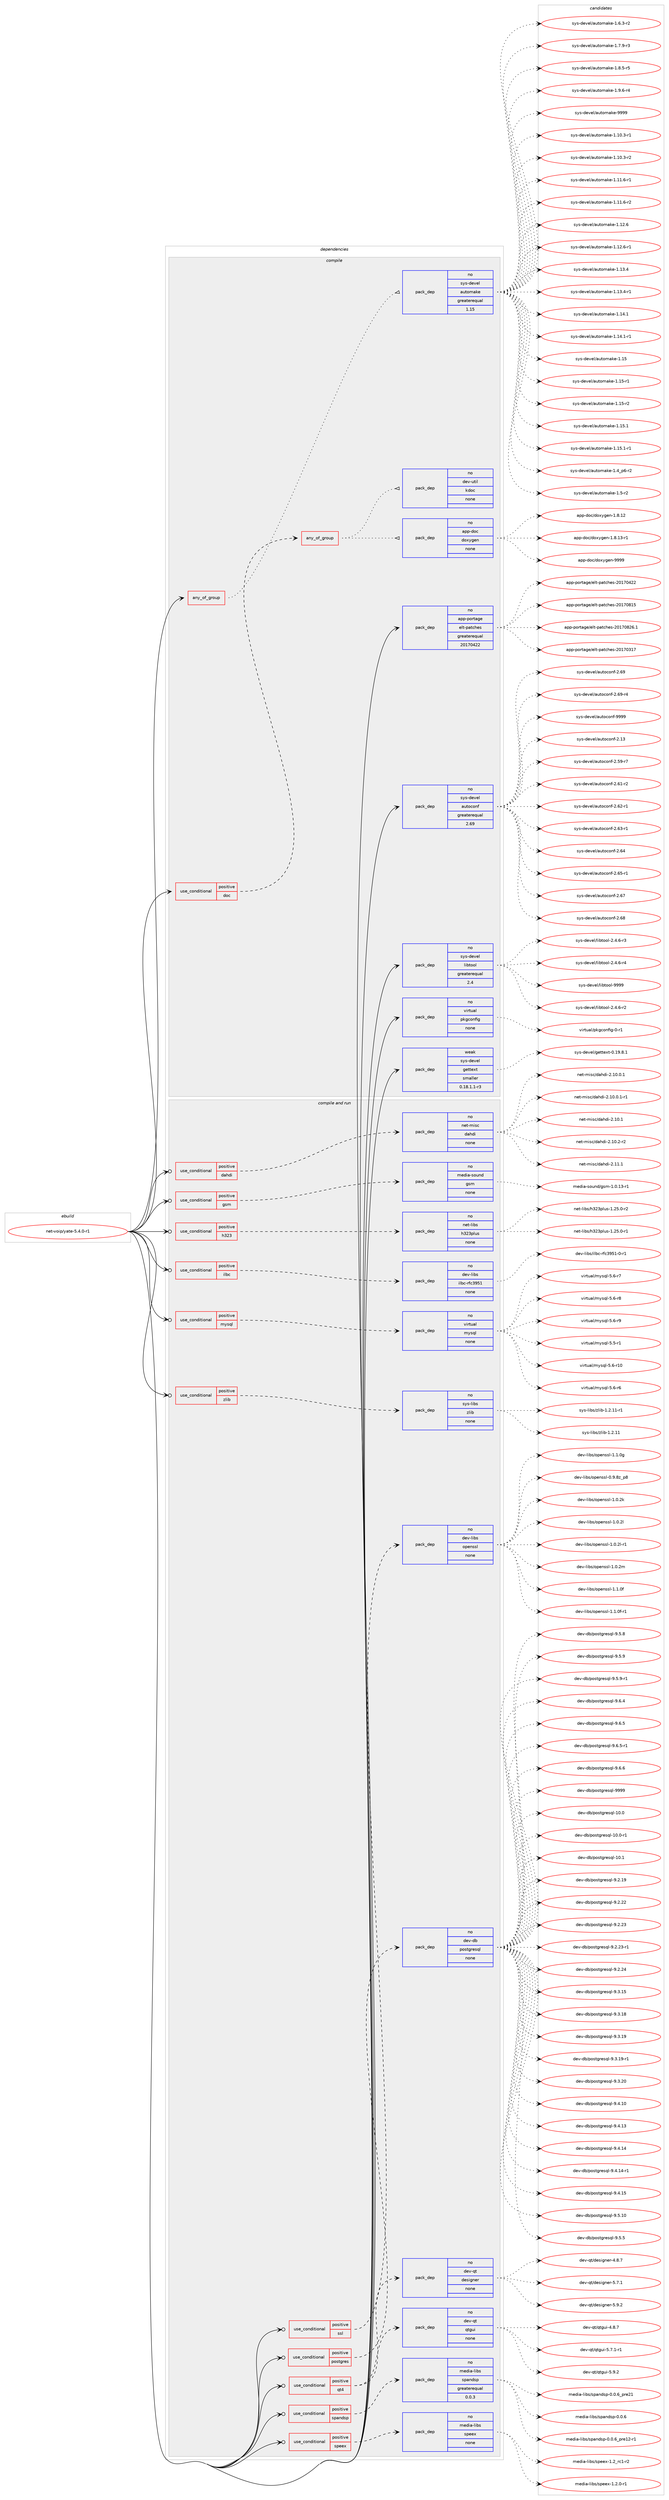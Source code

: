 digraph prolog {

# *************
# Graph options
# *************

newrank=true;
concentrate=true;
compound=true;
graph [rankdir=LR,fontname=Helvetica,fontsize=10,ranksep=1.5];#, ranksep=2.5, nodesep=0.2];
edge  [arrowhead=vee];
node  [fontname=Helvetica,fontsize=10];

# **********
# The ebuild
# **********

subgraph cluster_leftcol {
color=gray;
rank=same;
label=<<i>ebuild</i>>;
id [label="net-voip/yate-5.4.0-r1", color=red, width=4, href="../net-voip/yate-5.4.0-r1.svg"];
}

# ****************
# The dependencies
# ****************

subgraph cluster_midcol {
color=gray;
label=<<i>dependencies</i>>;
subgraph cluster_compile {
fillcolor="#eeeeee";
style=filled;
label=<<i>compile</i>>;
subgraph any7337 {
dependency437285 [label=<<TABLE BORDER="0" CELLBORDER="1" CELLSPACING="0" CELLPADDING="4"><TR><TD CELLPADDING="10">any_of_group</TD></TR></TABLE>>, shape=none, color=red];subgraph pack321728 {
dependency437286 [label=<<TABLE BORDER="0" CELLBORDER="1" CELLSPACING="0" CELLPADDING="4" WIDTH="220"><TR><TD ROWSPAN="6" CELLPADDING="30">pack_dep</TD></TR><TR><TD WIDTH="110">no</TD></TR><TR><TD>sys-devel</TD></TR><TR><TD>automake</TD></TR><TR><TD>greaterequal</TD></TR><TR><TD>1.15</TD></TR></TABLE>>, shape=none, color=blue];
}
dependency437285:e -> dependency437286:w [weight=20,style="dotted",arrowhead="oinv"];
}
id:e -> dependency437285:w [weight=20,style="solid",arrowhead="vee"];
subgraph cond107983 {
dependency437287 [label=<<TABLE BORDER="0" CELLBORDER="1" CELLSPACING="0" CELLPADDING="4"><TR><TD ROWSPAN="3" CELLPADDING="10">use_conditional</TD></TR><TR><TD>positive</TD></TR><TR><TD>doc</TD></TR></TABLE>>, shape=none, color=red];
subgraph any7338 {
dependency437288 [label=<<TABLE BORDER="0" CELLBORDER="1" CELLSPACING="0" CELLPADDING="4"><TR><TD CELLPADDING="10">any_of_group</TD></TR></TABLE>>, shape=none, color=red];subgraph pack321729 {
dependency437289 [label=<<TABLE BORDER="0" CELLBORDER="1" CELLSPACING="0" CELLPADDING="4" WIDTH="220"><TR><TD ROWSPAN="6" CELLPADDING="30">pack_dep</TD></TR><TR><TD WIDTH="110">no</TD></TR><TR><TD>app-doc</TD></TR><TR><TD>doxygen</TD></TR><TR><TD>none</TD></TR><TR><TD></TD></TR></TABLE>>, shape=none, color=blue];
}
dependency437288:e -> dependency437289:w [weight=20,style="dotted",arrowhead="oinv"];
subgraph pack321730 {
dependency437290 [label=<<TABLE BORDER="0" CELLBORDER="1" CELLSPACING="0" CELLPADDING="4" WIDTH="220"><TR><TD ROWSPAN="6" CELLPADDING="30">pack_dep</TD></TR><TR><TD WIDTH="110">no</TD></TR><TR><TD>dev-util</TD></TR><TR><TD>kdoc</TD></TR><TR><TD>none</TD></TR><TR><TD></TD></TR></TABLE>>, shape=none, color=blue];
}
dependency437288:e -> dependency437290:w [weight=20,style="dotted",arrowhead="oinv"];
}
dependency437287:e -> dependency437288:w [weight=20,style="dashed",arrowhead="vee"];
}
id:e -> dependency437287:w [weight=20,style="solid",arrowhead="vee"];
subgraph pack321731 {
dependency437291 [label=<<TABLE BORDER="0" CELLBORDER="1" CELLSPACING="0" CELLPADDING="4" WIDTH="220"><TR><TD ROWSPAN="6" CELLPADDING="30">pack_dep</TD></TR><TR><TD WIDTH="110">no</TD></TR><TR><TD>app-portage</TD></TR><TR><TD>elt-patches</TD></TR><TR><TD>greaterequal</TD></TR><TR><TD>20170422</TD></TR></TABLE>>, shape=none, color=blue];
}
id:e -> dependency437291:w [weight=20,style="solid",arrowhead="vee"];
subgraph pack321732 {
dependency437292 [label=<<TABLE BORDER="0" CELLBORDER="1" CELLSPACING="0" CELLPADDING="4" WIDTH="220"><TR><TD ROWSPAN="6" CELLPADDING="30">pack_dep</TD></TR><TR><TD WIDTH="110">no</TD></TR><TR><TD>sys-devel</TD></TR><TR><TD>autoconf</TD></TR><TR><TD>greaterequal</TD></TR><TR><TD>2.69</TD></TR></TABLE>>, shape=none, color=blue];
}
id:e -> dependency437292:w [weight=20,style="solid",arrowhead="vee"];
subgraph pack321733 {
dependency437293 [label=<<TABLE BORDER="0" CELLBORDER="1" CELLSPACING="0" CELLPADDING="4" WIDTH="220"><TR><TD ROWSPAN="6" CELLPADDING="30">pack_dep</TD></TR><TR><TD WIDTH="110">no</TD></TR><TR><TD>sys-devel</TD></TR><TR><TD>libtool</TD></TR><TR><TD>greaterequal</TD></TR><TR><TD>2.4</TD></TR></TABLE>>, shape=none, color=blue];
}
id:e -> dependency437293:w [weight=20,style="solid",arrowhead="vee"];
subgraph pack321734 {
dependency437294 [label=<<TABLE BORDER="0" CELLBORDER="1" CELLSPACING="0" CELLPADDING="4" WIDTH="220"><TR><TD ROWSPAN="6" CELLPADDING="30">pack_dep</TD></TR><TR><TD WIDTH="110">no</TD></TR><TR><TD>virtual</TD></TR><TR><TD>pkgconfig</TD></TR><TR><TD>none</TD></TR><TR><TD></TD></TR></TABLE>>, shape=none, color=blue];
}
id:e -> dependency437294:w [weight=20,style="solid",arrowhead="vee"];
subgraph pack321735 {
dependency437295 [label=<<TABLE BORDER="0" CELLBORDER="1" CELLSPACING="0" CELLPADDING="4" WIDTH="220"><TR><TD ROWSPAN="6" CELLPADDING="30">pack_dep</TD></TR><TR><TD WIDTH="110">weak</TD></TR><TR><TD>sys-devel</TD></TR><TR><TD>gettext</TD></TR><TR><TD>smaller</TD></TR><TR><TD>0.18.1.1-r3</TD></TR></TABLE>>, shape=none, color=blue];
}
id:e -> dependency437295:w [weight=20,style="solid",arrowhead="vee"];
}
subgraph cluster_compileandrun {
fillcolor="#eeeeee";
style=filled;
label=<<i>compile and run</i>>;
subgraph cond107984 {
dependency437296 [label=<<TABLE BORDER="0" CELLBORDER="1" CELLSPACING="0" CELLPADDING="4"><TR><TD ROWSPAN="3" CELLPADDING="10">use_conditional</TD></TR><TR><TD>positive</TD></TR><TR><TD>dahdi</TD></TR></TABLE>>, shape=none, color=red];
subgraph pack321736 {
dependency437297 [label=<<TABLE BORDER="0" CELLBORDER="1" CELLSPACING="0" CELLPADDING="4" WIDTH="220"><TR><TD ROWSPAN="6" CELLPADDING="30">pack_dep</TD></TR><TR><TD WIDTH="110">no</TD></TR><TR><TD>net-misc</TD></TR><TR><TD>dahdi</TD></TR><TR><TD>none</TD></TR><TR><TD></TD></TR></TABLE>>, shape=none, color=blue];
}
dependency437296:e -> dependency437297:w [weight=20,style="dashed",arrowhead="vee"];
}
id:e -> dependency437296:w [weight=20,style="solid",arrowhead="odotvee"];
subgraph cond107985 {
dependency437298 [label=<<TABLE BORDER="0" CELLBORDER="1" CELLSPACING="0" CELLPADDING="4"><TR><TD ROWSPAN="3" CELLPADDING="10">use_conditional</TD></TR><TR><TD>positive</TD></TR><TR><TD>gsm</TD></TR></TABLE>>, shape=none, color=red];
subgraph pack321737 {
dependency437299 [label=<<TABLE BORDER="0" CELLBORDER="1" CELLSPACING="0" CELLPADDING="4" WIDTH="220"><TR><TD ROWSPAN="6" CELLPADDING="30">pack_dep</TD></TR><TR><TD WIDTH="110">no</TD></TR><TR><TD>media-sound</TD></TR><TR><TD>gsm</TD></TR><TR><TD>none</TD></TR><TR><TD></TD></TR></TABLE>>, shape=none, color=blue];
}
dependency437298:e -> dependency437299:w [weight=20,style="dashed",arrowhead="vee"];
}
id:e -> dependency437298:w [weight=20,style="solid",arrowhead="odotvee"];
subgraph cond107986 {
dependency437300 [label=<<TABLE BORDER="0" CELLBORDER="1" CELLSPACING="0" CELLPADDING="4"><TR><TD ROWSPAN="3" CELLPADDING="10">use_conditional</TD></TR><TR><TD>positive</TD></TR><TR><TD>h323</TD></TR></TABLE>>, shape=none, color=red];
subgraph pack321738 {
dependency437301 [label=<<TABLE BORDER="0" CELLBORDER="1" CELLSPACING="0" CELLPADDING="4" WIDTH="220"><TR><TD ROWSPAN="6" CELLPADDING="30">pack_dep</TD></TR><TR><TD WIDTH="110">no</TD></TR><TR><TD>net-libs</TD></TR><TR><TD>h323plus</TD></TR><TR><TD>none</TD></TR><TR><TD></TD></TR></TABLE>>, shape=none, color=blue];
}
dependency437300:e -> dependency437301:w [weight=20,style="dashed",arrowhead="vee"];
}
id:e -> dependency437300:w [weight=20,style="solid",arrowhead="odotvee"];
subgraph cond107987 {
dependency437302 [label=<<TABLE BORDER="0" CELLBORDER="1" CELLSPACING="0" CELLPADDING="4"><TR><TD ROWSPAN="3" CELLPADDING="10">use_conditional</TD></TR><TR><TD>positive</TD></TR><TR><TD>ilbc</TD></TR></TABLE>>, shape=none, color=red];
subgraph pack321739 {
dependency437303 [label=<<TABLE BORDER="0" CELLBORDER="1" CELLSPACING="0" CELLPADDING="4" WIDTH="220"><TR><TD ROWSPAN="6" CELLPADDING="30">pack_dep</TD></TR><TR><TD WIDTH="110">no</TD></TR><TR><TD>dev-libs</TD></TR><TR><TD>ilbc-rfc3951</TD></TR><TR><TD>none</TD></TR><TR><TD></TD></TR></TABLE>>, shape=none, color=blue];
}
dependency437302:e -> dependency437303:w [weight=20,style="dashed",arrowhead="vee"];
}
id:e -> dependency437302:w [weight=20,style="solid",arrowhead="odotvee"];
subgraph cond107988 {
dependency437304 [label=<<TABLE BORDER="0" CELLBORDER="1" CELLSPACING="0" CELLPADDING="4"><TR><TD ROWSPAN="3" CELLPADDING="10">use_conditional</TD></TR><TR><TD>positive</TD></TR><TR><TD>mysql</TD></TR></TABLE>>, shape=none, color=red];
subgraph pack321740 {
dependency437305 [label=<<TABLE BORDER="0" CELLBORDER="1" CELLSPACING="0" CELLPADDING="4" WIDTH="220"><TR><TD ROWSPAN="6" CELLPADDING="30">pack_dep</TD></TR><TR><TD WIDTH="110">no</TD></TR><TR><TD>virtual</TD></TR><TR><TD>mysql</TD></TR><TR><TD>none</TD></TR><TR><TD></TD></TR></TABLE>>, shape=none, color=blue];
}
dependency437304:e -> dependency437305:w [weight=20,style="dashed",arrowhead="vee"];
}
id:e -> dependency437304:w [weight=20,style="solid",arrowhead="odotvee"];
subgraph cond107989 {
dependency437306 [label=<<TABLE BORDER="0" CELLBORDER="1" CELLSPACING="0" CELLPADDING="4"><TR><TD ROWSPAN="3" CELLPADDING="10">use_conditional</TD></TR><TR><TD>positive</TD></TR><TR><TD>postgres</TD></TR></TABLE>>, shape=none, color=red];
subgraph pack321741 {
dependency437307 [label=<<TABLE BORDER="0" CELLBORDER="1" CELLSPACING="0" CELLPADDING="4" WIDTH="220"><TR><TD ROWSPAN="6" CELLPADDING="30">pack_dep</TD></TR><TR><TD WIDTH="110">no</TD></TR><TR><TD>dev-db</TD></TR><TR><TD>postgresql</TD></TR><TR><TD>none</TD></TR><TR><TD></TD></TR></TABLE>>, shape=none, color=blue];
}
dependency437306:e -> dependency437307:w [weight=20,style="dashed",arrowhead="vee"];
}
id:e -> dependency437306:w [weight=20,style="solid",arrowhead="odotvee"];
subgraph cond107990 {
dependency437308 [label=<<TABLE BORDER="0" CELLBORDER="1" CELLSPACING="0" CELLPADDING="4"><TR><TD ROWSPAN="3" CELLPADDING="10">use_conditional</TD></TR><TR><TD>positive</TD></TR><TR><TD>qt4</TD></TR></TABLE>>, shape=none, color=red];
subgraph pack321742 {
dependency437309 [label=<<TABLE BORDER="0" CELLBORDER="1" CELLSPACING="0" CELLPADDING="4" WIDTH="220"><TR><TD ROWSPAN="6" CELLPADDING="30">pack_dep</TD></TR><TR><TD WIDTH="110">no</TD></TR><TR><TD>dev-qt</TD></TR><TR><TD>qtgui</TD></TR><TR><TD>none</TD></TR><TR><TD></TD></TR></TABLE>>, shape=none, color=blue];
}
dependency437308:e -> dependency437309:w [weight=20,style="dashed",arrowhead="vee"];
subgraph pack321743 {
dependency437310 [label=<<TABLE BORDER="0" CELLBORDER="1" CELLSPACING="0" CELLPADDING="4" WIDTH="220"><TR><TD ROWSPAN="6" CELLPADDING="30">pack_dep</TD></TR><TR><TD WIDTH="110">no</TD></TR><TR><TD>dev-qt</TD></TR><TR><TD>designer</TD></TR><TR><TD>none</TD></TR><TR><TD></TD></TR></TABLE>>, shape=none, color=blue];
}
dependency437308:e -> dependency437310:w [weight=20,style="dashed",arrowhead="vee"];
}
id:e -> dependency437308:w [weight=20,style="solid",arrowhead="odotvee"];
subgraph cond107991 {
dependency437311 [label=<<TABLE BORDER="0" CELLBORDER="1" CELLSPACING="0" CELLPADDING="4"><TR><TD ROWSPAN="3" CELLPADDING="10">use_conditional</TD></TR><TR><TD>positive</TD></TR><TR><TD>spandsp</TD></TR></TABLE>>, shape=none, color=red];
subgraph pack321744 {
dependency437312 [label=<<TABLE BORDER="0" CELLBORDER="1" CELLSPACING="0" CELLPADDING="4" WIDTH="220"><TR><TD ROWSPAN="6" CELLPADDING="30">pack_dep</TD></TR><TR><TD WIDTH="110">no</TD></TR><TR><TD>media-libs</TD></TR><TR><TD>spandsp</TD></TR><TR><TD>greaterequal</TD></TR><TR><TD>0.0.3</TD></TR></TABLE>>, shape=none, color=blue];
}
dependency437311:e -> dependency437312:w [weight=20,style="dashed",arrowhead="vee"];
}
id:e -> dependency437311:w [weight=20,style="solid",arrowhead="odotvee"];
subgraph cond107992 {
dependency437313 [label=<<TABLE BORDER="0" CELLBORDER="1" CELLSPACING="0" CELLPADDING="4"><TR><TD ROWSPAN="3" CELLPADDING="10">use_conditional</TD></TR><TR><TD>positive</TD></TR><TR><TD>speex</TD></TR></TABLE>>, shape=none, color=red];
subgraph pack321745 {
dependency437314 [label=<<TABLE BORDER="0" CELLBORDER="1" CELLSPACING="0" CELLPADDING="4" WIDTH="220"><TR><TD ROWSPAN="6" CELLPADDING="30">pack_dep</TD></TR><TR><TD WIDTH="110">no</TD></TR><TR><TD>media-libs</TD></TR><TR><TD>speex</TD></TR><TR><TD>none</TD></TR><TR><TD></TD></TR></TABLE>>, shape=none, color=blue];
}
dependency437313:e -> dependency437314:w [weight=20,style="dashed",arrowhead="vee"];
}
id:e -> dependency437313:w [weight=20,style="solid",arrowhead="odotvee"];
subgraph cond107993 {
dependency437315 [label=<<TABLE BORDER="0" CELLBORDER="1" CELLSPACING="0" CELLPADDING="4"><TR><TD ROWSPAN="3" CELLPADDING="10">use_conditional</TD></TR><TR><TD>positive</TD></TR><TR><TD>ssl</TD></TR></TABLE>>, shape=none, color=red];
subgraph pack321746 {
dependency437316 [label=<<TABLE BORDER="0" CELLBORDER="1" CELLSPACING="0" CELLPADDING="4" WIDTH="220"><TR><TD ROWSPAN="6" CELLPADDING="30">pack_dep</TD></TR><TR><TD WIDTH="110">no</TD></TR><TR><TD>dev-libs</TD></TR><TR><TD>openssl</TD></TR><TR><TD>none</TD></TR><TR><TD></TD></TR></TABLE>>, shape=none, color=blue];
}
dependency437315:e -> dependency437316:w [weight=20,style="dashed",arrowhead="vee"];
}
id:e -> dependency437315:w [weight=20,style="solid",arrowhead="odotvee"];
subgraph cond107994 {
dependency437317 [label=<<TABLE BORDER="0" CELLBORDER="1" CELLSPACING="0" CELLPADDING="4"><TR><TD ROWSPAN="3" CELLPADDING="10">use_conditional</TD></TR><TR><TD>positive</TD></TR><TR><TD>zlib</TD></TR></TABLE>>, shape=none, color=red];
subgraph pack321747 {
dependency437318 [label=<<TABLE BORDER="0" CELLBORDER="1" CELLSPACING="0" CELLPADDING="4" WIDTH="220"><TR><TD ROWSPAN="6" CELLPADDING="30">pack_dep</TD></TR><TR><TD WIDTH="110">no</TD></TR><TR><TD>sys-libs</TD></TR><TR><TD>zlib</TD></TR><TR><TD>none</TD></TR><TR><TD></TD></TR></TABLE>>, shape=none, color=blue];
}
dependency437317:e -> dependency437318:w [weight=20,style="dashed",arrowhead="vee"];
}
id:e -> dependency437317:w [weight=20,style="solid",arrowhead="odotvee"];
}
subgraph cluster_run {
fillcolor="#eeeeee";
style=filled;
label=<<i>run</i>>;
}
}

# **************
# The candidates
# **************

subgraph cluster_choices {
rank=same;
color=gray;
label=<<i>candidates</i>>;

subgraph choice321728 {
color=black;
nodesep=1;
choice11512111545100101118101108479711711611110997107101454946494846514511449 [label="sys-devel/automake-1.10.3-r1", color=red, width=4,href="../sys-devel/automake-1.10.3-r1.svg"];
choice11512111545100101118101108479711711611110997107101454946494846514511450 [label="sys-devel/automake-1.10.3-r2", color=red, width=4,href="../sys-devel/automake-1.10.3-r2.svg"];
choice11512111545100101118101108479711711611110997107101454946494946544511449 [label="sys-devel/automake-1.11.6-r1", color=red, width=4,href="../sys-devel/automake-1.11.6-r1.svg"];
choice11512111545100101118101108479711711611110997107101454946494946544511450 [label="sys-devel/automake-1.11.6-r2", color=red, width=4,href="../sys-devel/automake-1.11.6-r2.svg"];
choice1151211154510010111810110847971171161111099710710145494649504654 [label="sys-devel/automake-1.12.6", color=red, width=4,href="../sys-devel/automake-1.12.6.svg"];
choice11512111545100101118101108479711711611110997107101454946495046544511449 [label="sys-devel/automake-1.12.6-r1", color=red, width=4,href="../sys-devel/automake-1.12.6-r1.svg"];
choice1151211154510010111810110847971171161111099710710145494649514652 [label="sys-devel/automake-1.13.4", color=red, width=4,href="../sys-devel/automake-1.13.4.svg"];
choice11512111545100101118101108479711711611110997107101454946495146524511449 [label="sys-devel/automake-1.13.4-r1", color=red, width=4,href="../sys-devel/automake-1.13.4-r1.svg"];
choice1151211154510010111810110847971171161111099710710145494649524649 [label="sys-devel/automake-1.14.1", color=red, width=4,href="../sys-devel/automake-1.14.1.svg"];
choice11512111545100101118101108479711711611110997107101454946495246494511449 [label="sys-devel/automake-1.14.1-r1", color=red, width=4,href="../sys-devel/automake-1.14.1-r1.svg"];
choice115121115451001011181011084797117116111109971071014549464953 [label="sys-devel/automake-1.15", color=red, width=4,href="../sys-devel/automake-1.15.svg"];
choice1151211154510010111810110847971171161111099710710145494649534511449 [label="sys-devel/automake-1.15-r1", color=red, width=4,href="../sys-devel/automake-1.15-r1.svg"];
choice1151211154510010111810110847971171161111099710710145494649534511450 [label="sys-devel/automake-1.15-r2", color=red, width=4,href="../sys-devel/automake-1.15-r2.svg"];
choice1151211154510010111810110847971171161111099710710145494649534649 [label="sys-devel/automake-1.15.1", color=red, width=4,href="../sys-devel/automake-1.15.1.svg"];
choice11512111545100101118101108479711711611110997107101454946495346494511449 [label="sys-devel/automake-1.15.1-r1", color=red, width=4,href="../sys-devel/automake-1.15.1-r1.svg"];
choice115121115451001011181011084797117116111109971071014549465295112544511450 [label="sys-devel/automake-1.4_p6-r2", color=red, width=4,href="../sys-devel/automake-1.4_p6-r2.svg"];
choice11512111545100101118101108479711711611110997107101454946534511450 [label="sys-devel/automake-1.5-r2", color=red, width=4,href="../sys-devel/automake-1.5-r2.svg"];
choice115121115451001011181011084797117116111109971071014549465446514511450 [label="sys-devel/automake-1.6.3-r2", color=red, width=4,href="../sys-devel/automake-1.6.3-r2.svg"];
choice115121115451001011181011084797117116111109971071014549465546574511451 [label="sys-devel/automake-1.7.9-r3", color=red, width=4,href="../sys-devel/automake-1.7.9-r3.svg"];
choice115121115451001011181011084797117116111109971071014549465646534511453 [label="sys-devel/automake-1.8.5-r5", color=red, width=4,href="../sys-devel/automake-1.8.5-r5.svg"];
choice115121115451001011181011084797117116111109971071014549465746544511452 [label="sys-devel/automake-1.9.6-r4", color=red, width=4,href="../sys-devel/automake-1.9.6-r4.svg"];
choice115121115451001011181011084797117116111109971071014557575757 [label="sys-devel/automake-9999", color=red, width=4,href="../sys-devel/automake-9999.svg"];
dependency437286:e -> choice11512111545100101118101108479711711611110997107101454946494846514511449:w [style=dotted,weight="100"];
dependency437286:e -> choice11512111545100101118101108479711711611110997107101454946494846514511450:w [style=dotted,weight="100"];
dependency437286:e -> choice11512111545100101118101108479711711611110997107101454946494946544511449:w [style=dotted,weight="100"];
dependency437286:e -> choice11512111545100101118101108479711711611110997107101454946494946544511450:w [style=dotted,weight="100"];
dependency437286:e -> choice1151211154510010111810110847971171161111099710710145494649504654:w [style=dotted,weight="100"];
dependency437286:e -> choice11512111545100101118101108479711711611110997107101454946495046544511449:w [style=dotted,weight="100"];
dependency437286:e -> choice1151211154510010111810110847971171161111099710710145494649514652:w [style=dotted,weight="100"];
dependency437286:e -> choice11512111545100101118101108479711711611110997107101454946495146524511449:w [style=dotted,weight="100"];
dependency437286:e -> choice1151211154510010111810110847971171161111099710710145494649524649:w [style=dotted,weight="100"];
dependency437286:e -> choice11512111545100101118101108479711711611110997107101454946495246494511449:w [style=dotted,weight="100"];
dependency437286:e -> choice115121115451001011181011084797117116111109971071014549464953:w [style=dotted,weight="100"];
dependency437286:e -> choice1151211154510010111810110847971171161111099710710145494649534511449:w [style=dotted,weight="100"];
dependency437286:e -> choice1151211154510010111810110847971171161111099710710145494649534511450:w [style=dotted,weight="100"];
dependency437286:e -> choice1151211154510010111810110847971171161111099710710145494649534649:w [style=dotted,weight="100"];
dependency437286:e -> choice11512111545100101118101108479711711611110997107101454946495346494511449:w [style=dotted,weight="100"];
dependency437286:e -> choice115121115451001011181011084797117116111109971071014549465295112544511450:w [style=dotted,weight="100"];
dependency437286:e -> choice11512111545100101118101108479711711611110997107101454946534511450:w [style=dotted,weight="100"];
dependency437286:e -> choice115121115451001011181011084797117116111109971071014549465446514511450:w [style=dotted,weight="100"];
dependency437286:e -> choice115121115451001011181011084797117116111109971071014549465546574511451:w [style=dotted,weight="100"];
dependency437286:e -> choice115121115451001011181011084797117116111109971071014549465646534511453:w [style=dotted,weight="100"];
dependency437286:e -> choice115121115451001011181011084797117116111109971071014549465746544511452:w [style=dotted,weight="100"];
dependency437286:e -> choice115121115451001011181011084797117116111109971071014557575757:w [style=dotted,weight="100"];
}
subgraph choice321729 {
color=black;
nodesep=1;
choice9711211245100111994710011112012110310111045494656464950 [label="app-doc/doxygen-1.8.12", color=red, width=4,href="../app-doc/doxygen-1.8.12.svg"];
choice97112112451001119947100111120121103101110454946564649514511449 [label="app-doc/doxygen-1.8.13-r1", color=red, width=4,href="../app-doc/doxygen-1.8.13-r1.svg"];
choice971121124510011199471001111201211031011104557575757 [label="app-doc/doxygen-9999", color=red, width=4,href="../app-doc/doxygen-9999.svg"];
dependency437289:e -> choice9711211245100111994710011112012110310111045494656464950:w [style=dotted,weight="100"];
dependency437289:e -> choice97112112451001119947100111120121103101110454946564649514511449:w [style=dotted,weight="100"];
dependency437289:e -> choice971121124510011199471001111201211031011104557575757:w [style=dotted,weight="100"];
}
subgraph choice321730 {
color=black;
nodesep=1;
}
subgraph choice321731 {
color=black;
nodesep=1;
choice97112112451121111141169710310147101108116451129711699104101115455048495548514955 [label="app-portage/elt-patches-20170317", color=red, width=4,href="../app-portage/elt-patches-20170317.svg"];
choice97112112451121111141169710310147101108116451129711699104101115455048495548525050 [label="app-portage/elt-patches-20170422", color=red, width=4,href="../app-portage/elt-patches-20170422.svg"];
choice97112112451121111141169710310147101108116451129711699104101115455048495548564953 [label="app-portage/elt-patches-20170815", color=red, width=4,href="../app-portage/elt-patches-20170815.svg"];
choice971121124511211111411697103101471011081164511297116991041011154550484955485650544649 [label="app-portage/elt-patches-20170826.1", color=red, width=4,href="../app-portage/elt-patches-20170826.1.svg"];
dependency437291:e -> choice97112112451121111141169710310147101108116451129711699104101115455048495548514955:w [style=dotted,weight="100"];
dependency437291:e -> choice97112112451121111141169710310147101108116451129711699104101115455048495548525050:w [style=dotted,weight="100"];
dependency437291:e -> choice97112112451121111141169710310147101108116451129711699104101115455048495548564953:w [style=dotted,weight="100"];
dependency437291:e -> choice971121124511211111411697103101471011081164511297116991041011154550484955485650544649:w [style=dotted,weight="100"];
}
subgraph choice321732 {
color=black;
nodesep=1;
choice115121115451001011181011084797117116111991111101024550464951 [label="sys-devel/autoconf-2.13", color=red, width=4,href="../sys-devel/autoconf-2.13.svg"];
choice1151211154510010111810110847971171161119911111010245504653574511455 [label="sys-devel/autoconf-2.59-r7", color=red, width=4,href="../sys-devel/autoconf-2.59-r7.svg"];
choice1151211154510010111810110847971171161119911111010245504654494511450 [label="sys-devel/autoconf-2.61-r2", color=red, width=4,href="../sys-devel/autoconf-2.61-r2.svg"];
choice1151211154510010111810110847971171161119911111010245504654504511449 [label="sys-devel/autoconf-2.62-r1", color=red, width=4,href="../sys-devel/autoconf-2.62-r1.svg"];
choice1151211154510010111810110847971171161119911111010245504654514511449 [label="sys-devel/autoconf-2.63-r1", color=red, width=4,href="../sys-devel/autoconf-2.63-r1.svg"];
choice115121115451001011181011084797117116111991111101024550465452 [label="sys-devel/autoconf-2.64", color=red, width=4,href="../sys-devel/autoconf-2.64.svg"];
choice1151211154510010111810110847971171161119911111010245504654534511449 [label="sys-devel/autoconf-2.65-r1", color=red, width=4,href="../sys-devel/autoconf-2.65-r1.svg"];
choice115121115451001011181011084797117116111991111101024550465455 [label="sys-devel/autoconf-2.67", color=red, width=4,href="../sys-devel/autoconf-2.67.svg"];
choice115121115451001011181011084797117116111991111101024550465456 [label="sys-devel/autoconf-2.68", color=red, width=4,href="../sys-devel/autoconf-2.68.svg"];
choice115121115451001011181011084797117116111991111101024550465457 [label="sys-devel/autoconf-2.69", color=red, width=4,href="../sys-devel/autoconf-2.69.svg"];
choice1151211154510010111810110847971171161119911111010245504654574511452 [label="sys-devel/autoconf-2.69-r4", color=red, width=4,href="../sys-devel/autoconf-2.69-r4.svg"];
choice115121115451001011181011084797117116111991111101024557575757 [label="sys-devel/autoconf-9999", color=red, width=4,href="../sys-devel/autoconf-9999.svg"];
dependency437292:e -> choice115121115451001011181011084797117116111991111101024550464951:w [style=dotted,weight="100"];
dependency437292:e -> choice1151211154510010111810110847971171161119911111010245504653574511455:w [style=dotted,weight="100"];
dependency437292:e -> choice1151211154510010111810110847971171161119911111010245504654494511450:w [style=dotted,weight="100"];
dependency437292:e -> choice1151211154510010111810110847971171161119911111010245504654504511449:w [style=dotted,weight="100"];
dependency437292:e -> choice1151211154510010111810110847971171161119911111010245504654514511449:w [style=dotted,weight="100"];
dependency437292:e -> choice115121115451001011181011084797117116111991111101024550465452:w [style=dotted,weight="100"];
dependency437292:e -> choice1151211154510010111810110847971171161119911111010245504654534511449:w [style=dotted,weight="100"];
dependency437292:e -> choice115121115451001011181011084797117116111991111101024550465455:w [style=dotted,weight="100"];
dependency437292:e -> choice115121115451001011181011084797117116111991111101024550465456:w [style=dotted,weight="100"];
dependency437292:e -> choice115121115451001011181011084797117116111991111101024550465457:w [style=dotted,weight="100"];
dependency437292:e -> choice1151211154510010111810110847971171161119911111010245504654574511452:w [style=dotted,weight="100"];
dependency437292:e -> choice115121115451001011181011084797117116111991111101024557575757:w [style=dotted,weight="100"];
}
subgraph choice321733 {
color=black;
nodesep=1;
choice1151211154510010111810110847108105981161111111084550465246544511450 [label="sys-devel/libtool-2.4.6-r2", color=red, width=4,href="../sys-devel/libtool-2.4.6-r2.svg"];
choice1151211154510010111810110847108105981161111111084550465246544511451 [label="sys-devel/libtool-2.4.6-r3", color=red, width=4,href="../sys-devel/libtool-2.4.6-r3.svg"];
choice1151211154510010111810110847108105981161111111084550465246544511452 [label="sys-devel/libtool-2.4.6-r4", color=red, width=4,href="../sys-devel/libtool-2.4.6-r4.svg"];
choice1151211154510010111810110847108105981161111111084557575757 [label="sys-devel/libtool-9999", color=red, width=4,href="../sys-devel/libtool-9999.svg"];
dependency437293:e -> choice1151211154510010111810110847108105981161111111084550465246544511450:w [style=dotted,weight="100"];
dependency437293:e -> choice1151211154510010111810110847108105981161111111084550465246544511451:w [style=dotted,weight="100"];
dependency437293:e -> choice1151211154510010111810110847108105981161111111084550465246544511452:w [style=dotted,weight="100"];
dependency437293:e -> choice1151211154510010111810110847108105981161111111084557575757:w [style=dotted,weight="100"];
}
subgraph choice321734 {
color=black;
nodesep=1;
choice11810511411611797108471121071039911111010210510345484511449 [label="virtual/pkgconfig-0-r1", color=red, width=4,href="../virtual/pkgconfig-0-r1.svg"];
dependency437294:e -> choice11810511411611797108471121071039911111010210510345484511449:w [style=dotted,weight="100"];
}
subgraph choice321735 {
color=black;
nodesep=1;
choice1151211154510010111810110847103101116116101120116454846495746564649 [label="sys-devel/gettext-0.19.8.1", color=red, width=4,href="../sys-devel/gettext-0.19.8.1.svg"];
dependency437295:e -> choice1151211154510010111810110847103101116116101120116454846495746564649:w [style=dotted,weight="100"];
}
subgraph choice321736 {
color=black;
nodesep=1;
choice11010111645109105115994710097104100105455046494846484649 [label="net-misc/dahdi-2.10.0.1", color=red, width=4,href="../net-misc/dahdi-2.10.0.1.svg"];
choice110101116451091051159947100971041001054550464948464846494511449 [label="net-misc/dahdi-2.10.0.1-r1", color=red, width=4,href="../net-misc/dahdi-2.10.0.1-r1.svg"];
choice1101011164510910511599471009710410010545504649484649 [label="net-misc/dahdi-2.10.1", color=red, width=4,href="../net-misc/dahdi-2.10.1.svg"];
choice11010111645109105115994710097104100105455046494846504511450 [label="net-misc/dahdi-2.10.2-r2", color=red, width=4,href="../net-misc/dahdi-2.10.2-r2.svg"];
choice1101011164510910511599471009710410010545504649494649 [label="net-misc/dahdi-2.11.1", color=red, width=4,href="../net-misc/dahdi-2.11.1.svg"];
dependency437297:e -> choice11010111645109105115994710097104100105455046494846484649:w [style=dotted,weight="100"];
dependency437297:e -> choice110101116451091051159947100971041001054550464948464846494511449:w [style=dotted,weight="100"];
dependency437297:e -> choice1101011164510910511599471009710410010545504649484649:w [style=dotted,weight="100"];
dependency437297:e -> choice11010111645109105115994710097104100105455046494846504511450:w [style=dotted,weight="100"];
dependency437297:e -> choice1101011164510910511599471009710410010545504649494649:w [style=dotted,weight="100"];
}
subgraph choice321737 {
color=black;
nodesep=1;
choice109101100105974511511111711010047103115109454946484649514511449 [label="media-sound/gsm-1.0.13-r1", color=red, width=4,href="../media-sound/gsm-1.0.13-r1.svg"];
dependency437299:e -> choice109101100105974511511111711010047103115109454946484649514511449:w [style=dotted,weight="100"];
}
subgraph choice321738 {
color=black;
nodesep=1;
choice110101116451081059811547104515051112108117115454946505346484511449 [label="net-libs/h323plus-1.25.0-r1", color=red, width=4,href="../net-libs/h323plus-1.25.0-r1.svg"];
choice110101116451081059811547104515051112108117115454946505346484511450 [label="net-libs/h323plus-1.25.0-r2", color=red, width=4,href="../net-libs/h323plus-1.25.0-r2.svg"];
dependency437301:e -> choice110101116451081059811547104515051112108117115454946505346484511449:w [style=dotted,weight="100"];
dependency437301:e -> choice110101116451081059811547104515051112108117115454946505346484511450:w [style=dotted,weight="100"];
}
subgraph choice321739 {
color=black;
nodesep=1;
choice100101118451081059811547105108989945114102995157534945484511449 [label="dev-libs/ilbc-rfc3951-0-r1", color=red, width=4,href="../dev-libs/ilbc-rfc3951-0-r1.svg"];
dependency437303:e -> choice100101118451081059811547105108989945114102995157534945484511449:w [style=dotted,weight="100"];
}
subgraph choice321740 {
color=black;
nodesep=1;
choice1181051141161179710847109121115113108455346534511449 [label="virtual/mysql-5.5-r1", color=red, width=4,href="../virtual/mysql-5.5-r1.svg"];
choice118105114116117971084710912111511310845534654451144948 [label="virtual/mysql-5.6-r10", color=red, width=4,href="../virtual/mysql-5.6-r10.svg"];
choice1181051141161179710847109121115113108455346544511454 [label="virtual/mysql-5.6-r6", color=red, width=4,href="../virtual/mysql-5.6-r6.svg"];
choice1181051141161179710847109121115113108455346544511455 [label="virtual/mysql-5.6-r7", color=red, width=4,href="../virtual/mysql-5.6-r7.svg"];
choice1181051141161179710847109121115113108455346544511456 [label="virtual/mysql-5.6-r8", color=red, width=4,href="../virtual/mysql-5.6-r8.svg"];
choice1181051141161179710847109121115113108455346544511457 [label="virtual/mysql-5.6-r9", color=red, width=4,href="../virtual/mysql-5.6-r9.svg"];
dependency437305:e -> choice1181051141161179710847109121115113108455346534511449:w [style=dotted,weight="100"];
dependency437305:e -> choice118105114116117971084710912111511310845534654451144948:w [style=dotted,weight="100"];
dependency437305:e -> choice1181051141161179710847109121115113108455346544511454:w [style=dotted,weight="100"];
dependency437305:e -> choice1181051141161179710847109121115113108455346544511455:w [style=dotted,weight="100"];
dependency437305:e -> choice1181051141161179710847109121115113108455346544511456:w [style=dotted,weight="100"];
dependency437305:e -> choice1181051141161179710847109121115113108455346544511457:w [style=dotted,weight="100"];
}
subgraph choice321741 {
color=black;
nodesep=1;
choice1001011184510098471121111151161031141011151131084549484648 [label="dev-db/postgresql-10.0", color=red, width=4,href="../dev-db/postgresql-10.0.svg"];
choice10010111845100984711211111511610311410111511310845494846484511449 [label="dev-db/postgresql-10.0-r1", color=red, width=4,href="../dev-db/postgresql-10.0-r1.svg"];
choice1001011184510098471121111151161031141011151131084549484649 [label="dev-db/postgresql-10.1", color=red, width=4,href="../dev-db/postgresql-10.1.svg"];
choice10010111845100984711211111511610311410111511310845574650464957 [label="dev-db/postgresql-9.2.19", color=red, width=4,href="../dev-db/postgresql-9.2.19.svg"];
choice10010111845100984711211111511610311410111511310845574650465050 [label="dev-db/postgresql-9.2.22", color=red, width=4,href="../dev-db/postgresql-9.2.22.svg"];
choice10010111845100984711211111511610311410111511310845574650465051 [label="dev-db/postgresql-9.2.23", color=red, width=4,href="../dev-db/postgresql-9.2.23.svg"];
choice100101118451009847112111115116103114101115113108455746504650514511449 [label="dev-db/postgresql-9.2.23-r1", color=red, width=4,href="../dev-db/postgresql-9.2.23-r1.svg"];
choice10010111845100984711211111511610311410111511310845574650465052 [label="dev-db/postgresql-9.2.24", color=red, width=4,href="../dev-db/postgresql-9.2.24.svg"];
choice10010111845100984711211111511610311410111511310845574651464953 [label="dev-db/postgresql-9.3.15", color=red, width=4,href="../dev-db/postgresql-9.3.15.svg"];
choice10010111845100984711211111511610311410111511310845574651464956 [label="dev-db/postgresql-9.3.18", color=red, width=4,href="../dev-db/postgresql-9.3.18.svg"];
choice10010111845100984711211111511610311410111511310845574651464957 [label="dev-db/postgresql-9.3.19", color=red, width=4,href="../dev-db/postgresql-9.3.19.svg"];
choice100101118451009847112111115116103114101115113108455746514649574511449 [label="dev-db/postgresql-9.3.19-r1", color=red, width=4,href="../dev-db/postgresql-9.3.19-r1.svg"];
choice10010111845100984711211111511610311410111511310845574651465048 [label="dev-db/postgresql-9.3.20", color=red, width=4,href="../dev-db/postgresql-9.3.20.svg"];
choice10010111845100984711211111511610311410111511310845574652464948 [label="dev-db/postgresql-9.4.10", color=red, width=4,href="../dev-db/postgresql-9.4.10.svg"];
choice10010111845100984711211111511610311410111511310845574652464951 [label="dev-db/postgresql-9.4.13", color=red, width=4,href="../dev-db/postgresql-9.4.13.svg"];
choice10010111845100984711211111511610311410111511310845574652464952 [label="dev-db/postgresql-9.4.14", color=red, width=4,href="../dev-db/postgresql-9.4.14.svg"];
choice100101118451009847112111115116103114101115113108455746524649524511449 [label="dev-db/postgresql-9.4.14-r1", color=red, width=4,href="../dev-db/postgresql-9.4.14-r1.svg"];
choice10010111845100984711211111511610311410111511310845574652464953 [label="dev-db/postgresql-9.4.15", color=red, width=4,href="../dev-db/postgresql-9.4.15.svg"];
choice10010111845100984711211111511610311410111511310845574653464948 [label="dev-db/postgresql-9.5.10", color=red, width=4,href="../dev-db/postgresql-9.5.10.svg"];
choice100101118451009847112111115116103114101115113108455746534653 [label="dev-db/postgresql-9.5.5", color=red, width=4,href="../dev-db/postgresql-9.5.5.svg"];
choice100101118451009847112111115116103114101115113108455746534656 [label="dev-db/postgresql-9.5.8", color=red, width=4,href="../dev-db/postgresql-9.5.8.svg"];
choice100101118451009847112111115116103114101115113108455746534657 [label="dev-db/postgresql-9.5.9", color=red, width=4,href="../dev-db/postgresql-9.5.9.svg"];
choice1001011184510098471121111151161031141011151131084557465346574511449 [label="dev-db/postgresql-9.5.9-r1", color=red, width=4,href="../dev-db/postgresql-9.5.9-r1.svg"];
choice100101118451009847112111115116103114101115113108455746544652 [label="dev-db/postgresql-9.6.4", color=red, width=4,href="../dev-db/postgresql-9.6.4.svg"];
choice100101118451009847112111115116103114101115113108455746544653 [label="dev-db/postgresql-9.6.5", color=red, width=4,href="../dev-db/postgresql-9.6.5.svg"];
choice1001011184510098471121111151161031141011151131084557465446534511449 [label="dev-db/postgresql-9.6.5-r1", color=red, width=4,href="../dev-db/postgresql-9.6.5-r1.svg"];
choice100101118451009847112111115116103114101115113108455746544654 [label="dev-db/postgresql-9.6.6", color=red, width=4,href="../dev-db/postgresql-9.6.6.svg"];
choice1001011184510098471121111151161031141011151131084557575757 [label="dev-db/postgresql-9999", color=red, width=4,href="../dev-db/postgresql-9999.svg"];
dependency437307:e -> choice1001011184510098471121111151161031141011151131084549484648:w [style=dotted,weight="100"];
dependency437307:e -> choice10010111845100984711211111511610311410111511310845494846484511449:w [style=dotted,weight="100"];
dependency437307:e -> choice1001011184510098471121111151161031141011151131084549484649:w [style=dotted,weight="100"];
dependency437307:e -> choice10010111845100984711211111511610311410111511310845574650464957:w [style=dotted,weight="100"];
dependency437307:e -> choice10010111845100984711211111511610311410111511310845574650465050:w [style=dotted,weight="100"];
dependency437307:e -> choice10010111845100984711211111511610311410111511310845574650465051:w [style=dotted,weight="100"];
dependency437307:e -> choice100101118451009847112111115116103114101115113108455746504650514511449:w [style=dotted,weight="100"];
dependency437307:e -> choice10010111845100984711211111511610311410111511310845574650465052:w [style=dotted,weight="100"];
dependency437307:e -> choice10010111845100984711211111511610311410111511310845574651464953:w [style=dotted,weight="100"];
dependency437307:e -> choice10010111845100984711211111511610311410111511310845574651464956:w [style=dotted,weight="100"];
dependency437307:e -> choice10010111845100984711211111511610311410111511310845574651464957:w [style=dotted,weight="100"];
dependency437307:e -> choice100101118451009847112111115116103114101115113108455746514649574511449:w [style=dotted,weight="100"];
dependency437307:e -> choice10010111845100984711211111511610311410111511310845574651465048:w [style=dotted,weight="100"];
dependency437307:e -> choice10010111845100984711211111511610311410111511310845574652464948:w [style=dotted,weight="100"];
dependency437307:e -> choice10010111845100984711211111511610311410111511310845574652464951:w [style=dotted,weight="100"];
dependency437307:e -> choice10010111845100984711211111511610311410111511310845574652464952:w [style=dotted,weight="100"];
dependency437307:e -> choice100101118451009847112111115116103114101115113108455746524649524511449:w [style=dotted,weight="100"];
dependency437307:e -> choice10010111845100984711211111511610311410111511310845574652464953:w [style=dotted,weight="100"];
dependency437307:e -> choice10010111845100984711211111511610311410111511310845574653464948:w [style=dotted,weight="100"];
dependency437307:e -> choice100101118451009847112111115116103114101115113108455746534653:w [style=dotted,weight="100"];
dependency437307:e -> choice100101118451009847112111115116103114101115113108455746534656:w [style=dotted,weight="100"];
dependency437307:e -> choice100101118451009847112111115116103114101115113108455746534657:w [style=dotted,weight="100"];
dependency437307:e -> choice1001011184510098471121111151161031141011151131084557465346574511449:w [style=dotted,weight="100"];
dependency437307:e -> choice100101118451009847112111115116103114101115113108455746544652:w [style=dotted,weight="100"];
dependency437307:e -> choice100101118451009847112111115116103114101115113108455746544653:w [style=dotted,weight="100"];
dependency437307:e -> choice1001011184510098471121111151161031141011151131084557465446534511449:w [style=dotted,weight="100"];
dependency437307:e -> choice100101118451009847112111115116103114101115113108455746544654:w [style=dotted,weight="100"];
dependency437307:e -> choice1001011184510098471121111151161031141011151131084557575757:w [style=dotted,weight="100"];
}
subgraph choice321742 {
color=black;
nodesep=1;
choice1001011184511311647113116103117105455246564655 [label="dev-qt/qtgui-4.8.7", color=red, width=4,href="../dev-qt/qtgui-4.8.7.svg"];
choice10010111845113116471131161031171054553465546494511449 [label="dev-qt/qtgui-5.7.1-r1", color=red, width=4,href="../dev-qt/qtgui-5.7.1-r1.svg"];
choice1001011184511311647113116103117105455346574650 [label="dev-qt/qtgui-5.9.2", color=red, width=4,href="../dev-qt/qtgui-5.9.2.svg"];
dependency437309:e -> choice1001011184511311647113116103117105455246564655:w [style=dotted,weight="100"];
dependency437309:e -> choice10010111845113116471131161031171054553465546494511449:w [style=dotted,weight="100"];
dependency437309:e -> choice1001011184511311647113116103117105455346574650:w [style=dotted,weight="100"];
}
subgraph choice321743 {
color=black;
nodesep=1;
choice1001011184511311647100101115105103110101114455246564655 [label="dev-qt/designer-4.8.7", color=red, width=4,href="../dev-qt/designer-4.8.7.svg"];
choice1001011184511311647100101115105103110101114455346554649 [label="dev-qt/designer-5.7.1", color=red, width=4,href="../dev-qt/designer-5.7.1.svg"];
choice1001011184511311647100101115105103110101114455346574650 [label="dev-qt/designer-5.9.2", color=red, width=4,href="../dev-qt/designer-5.9.2.svg"];
dependency437310:e -> choice1001011184511311647100101115105103110101114455246564655:w [style=dotted,weight="100"];
dependency437310:e -> choice1001011184511311647100101115105103110101114455346554649:w [style=dotted,weight="100"];
dependency437310:e -> choice1001011184511311647100101115105103110101114455346574650:w [style=dotted,weight="100"];
}
subgraph choice321744 {
color=black;
nodesep=1;
choice1091011001059745108105981154711511297110100115112454846484654 [label="media-libs/spandsp-0.0.6", color=red, width=4,href="../media-libs/spandsp-0.0.6.svg"];
choice10910110010597451081059811547115112971101001151124548464846549511211410149504511449 [label="media-libs/spandsp-0.0.6_pre12-r1", color=red, width=4,href="../media-libs/spandsp-0.0.6_pre12-r1.svg"];
choice1091011001059745108105981154711511297110100115112454846484654951121141015049 [label="media-libs/spandsp-0.0.6_pre21", color=red, width=4,href="../media-libs/spandsp-0.0.6_pre21.svg"];
dependency437312:e -> choice1091011001059745108105981154711511297110100115112454846484654:w [style=dotted,weight="100"];
dependency437312:e -> choice10910110010597451081059811547115112971101001151124548464846549511211410149504511449:w [style=dotted,weight="100"];
dependency437312:e -> choice1091011001059745108105981154711511297110100115112454846484654951121141015049:w [style=dotted,weight="100"];
}
subgraph choice321745 {
color=black;
nodesep=1;
choice109101100105974510810598115471151121011011204549465046484511449 [label="media-libs/speex-1.2.0-r1", color=red, width=4,href="../media-libs/speex-1.2.0-r1.svg"];
choice10910110010597451081059811547115112101101120454946509511499494511450 [label="media-libs/speex-1.2_rc1-r2", color=red, width=4,href="../media-libs/speex-1.2_rc1-r2.svg"];
dependency437314:e -> choice109101100105974510810598115471151121011011204549465046484511449:w [style=dotted,weight="100"];
dependency437314:e -> choice10910110010597451081059811547115112101101120454946509511499494511450:w [style=dotted,weight="100"];
}
subgraph choice321746 {
color=black;
nodesep=1;
choice1001011184510810598115471111121011101151151084548465746561229511256 [label="dev-libs/openssl-0.9.8z_p8", color=red, width=4,href="../dev-libs/openssl-0.9.8z_p8.svg"];
choice100101118451081059811547111112101110115115108454946484650107 [label="dev-libs/openssl-1.0.2k", color=red, width=4,href="../dev-libs/openssl-1.0.2k.svg"];
choice100101118451081059811547111112101110115115108454946484650108 [label="dev-libs/openssl-1.0.2l", color=red, width=4,href="../dev-libs/openssl-1.0.2l.svg"];
choice1001011184510810598115471111121011101151151084549464846501084511449 [label="dev-libs/openssl-1.0.2l-r1", color=red, width=4,href="../dev-libs/openssl-1.0.2l-r1.svg"];
choice100101118451081059811547111112101110115115108454946484650109 [label="dev-libs/openssl-1.0.2m", color=red, width=4,href="../dev-libs/openssl-1.0.2m.svg"];
choice100101118451081059811547111112101110115115108454946494648102 [label="dev-libs/openssl-1.1.0f", color=red, width=4,href="../dev-libs/openssl-1.1.0f.svg"];
choice1001011184510810598115471111121011101151151084549464946481024511449 [label="dev-libs/openssl-1.1.0f-r1", color=red, width=4,href="../dev-libs/openssl-1.1.0f-r1.svg"];
choice100101118451081059811547111112101110115115108454946494648103 [label="dev-libs/openssl-1.1.0g", color=red, width=4,href="../dev-libs/openssl-1.1.0g.svg"];
dependency437316:e -> choice1001011184510810598115471111121011101151151084548465746561229511256:w [style=dotted,weight="100"];
dependency437316:e -> choice100101118451081059811547111112101110115115108454946484650107:w [style=dotted,weight="100"];
dependency437316:e -> choice100101118451081059811547111112101110115115108454946484650108:w [style=dotted,weight="100"];
dependency437316:e -> choice1001011184510810598115471111121011101151151084549464846501084511449:w [style=dotted,weight="100"];
dependency437316:e -> choice100101118451081059811547111112101110115115108454946484650109:w [style=dotted,weight="100"];
dependency437316:e -> choice100101118451081059811547111112101110115115108454946494648102:w [style=dotted,weight="100"];
dependency437316:e -> choice1001011184510810598115471111121011101151151084549464946481024511449:w [style=dotted,weight="100"];
dependency437316:e -> choice100101118451081059811547111112101110115115108454946494648103:w [style=dotted,weight="100"];
}
subgraph choice321747 {
color=black;
nodesep=1;
choice1151211154510810598115471221081059845494650464949 [label="sys-libs/zlib-1.2.11", color=red, width=4,href="../sys-libs/zlib-1.2.11.svg"];
choice11512111545108105981154712210810598454946504649494511449 [label="sys-libs/zlib-1.2.11-r1", color=red, width=4,href="../sys-libs/zlib-1.2.11-r1.svg"];
dependency437318:e -> choice1151211154510810598115471221081059845494650464949:w [style=dotted,weight="100"];
dependency437318:e -> choice11512111545108105981154712210810598454946504649494511449:w [style=dotted,weight="100"];
}
}

}

